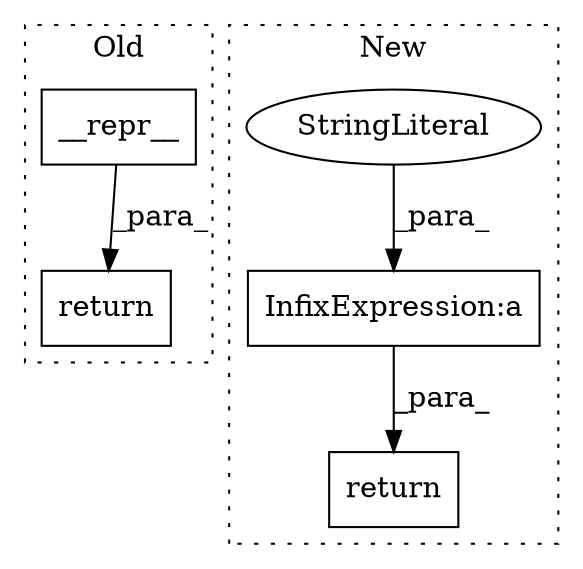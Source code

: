 digraph G {
subgraph cluster0 {
1 [label="__repr__" a="32" s="1614,1627" l="9,1" shape="box"];
3 [label="return" a="41" s="1602" l="7" shape="box"];
label = "Old";
style="dotted";
}
subgraph cluster1 {
2 [label="return" a="41" s="1756" l="7" shape="box"];
4 [label="InfixExpression:a" a="27" s="1770" l="3" shape="box"];
5 [label="StringLiteral" a="45" s="1764" l="6" shape="ellipse"];
label = "New";
style="dotted";
}
1 -> 3 [label="_para_"];
4 -> 2 [label="_para_"];
5 -> 4 [label="_para_"];
}